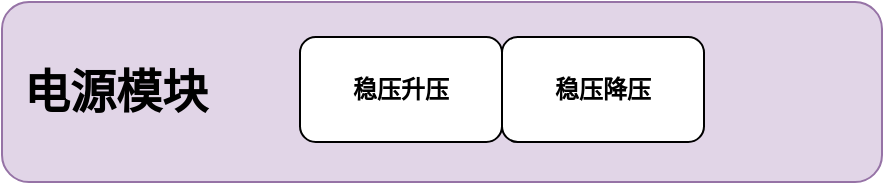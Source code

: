 <mxfile version="27.1.3">
  <diagram name="第 1 页" id="oimVrD2Q5sI-OtpYlPWk">
    <mxGraphModel dx="823" dy="574" grid="1" gridSize="10" guides="1" tooltips="1" connect="1" arrows="1" fold="1" page="1" pageScale="1" pageWidth="827" pageHeight="1169" math="0" shadow="0">
      <root>
        <mxCell id="0" />
        <mxCell id="1" parent="0" />
        <mxCell id="yz8o8m8Co_Lcj7NCytDr-1" value="&lt;font face=&quot;宋体&quot;&gt;&amp;nbsp; &amp;nbsp;&lt;b&gt;&lt;font style=&quot;font-size: 23px;&quot;&gt;电源模块&lt;/font&gt;&lt;/b&gt;&lt;/font&gt;" style="rounded=1;whiteSpace=wrap;html=1;align=left;fillColor=#e1d5e7;strokeColor=#9673a6;" vertex="1" parent="1">
          <mxGeometry x="160" y="40" width="440" height="90" as="geometry" />
        </mxCell>
        <mxCell id="yz8o8m8Co_Lcj7NCytDr-2" value="&lt;font face=&quot;宋体&quot;&gt;&lt;b&gt;稳压升压&lt;/b&gt;&lt;/font&gt;" style="rounded=1;whiteSpace=wrap;html=1;" vertex="1" parent="1">
          <mxGeometry x="309" y="57.5" width="101" height="52.5" as="geometry" />
        </mxCell>
        <mxCell id="yz8o8m8Co_Lcj7NCytDr-3" value="&lt;font face=&quot;宋体&quot;&gt;&lt;b&gt;稳压降压&lt;/b&gt;&lt;/font&gt;" style="rounded=1;whiteSpace=wrap;html=1;" vertex="1" parent="1">
          <mxGeometry x="410" y="57.5" width="101" height="52.5" as="geometry" />
        </mxCell>
      </root>
    </mxGraphModel>
  </diagram>
</mxfile>
